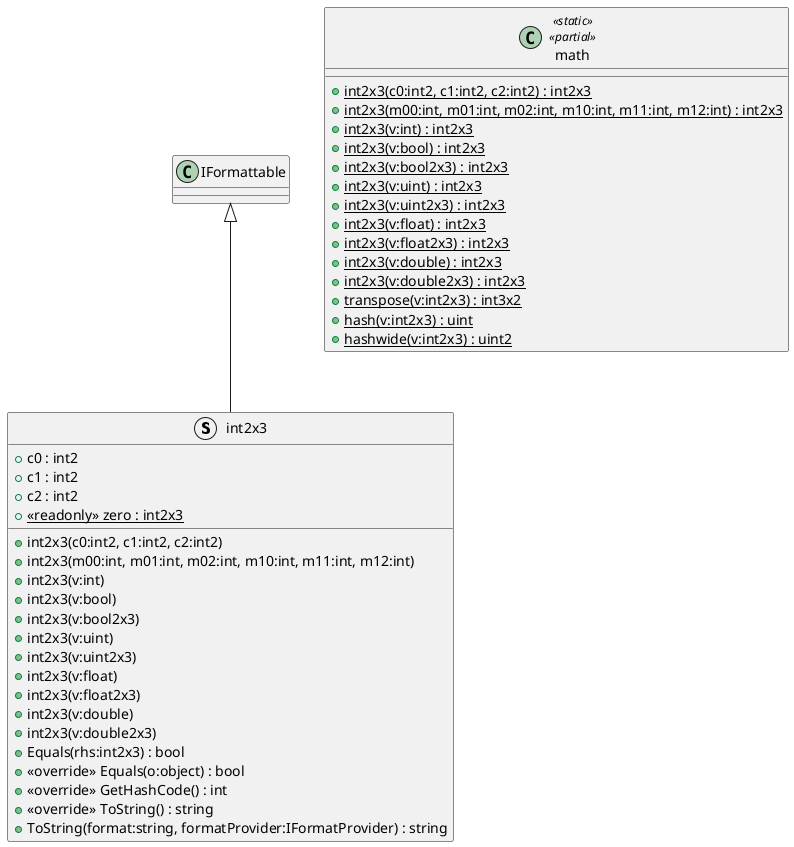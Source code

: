 @startuml
struct int2x3 {
    + c0 : int2
    + c1 : int2
    + c2 : int2
    + {static} <<readonly>> zero : int2x3
    + int2x3(c0:int2, c1:int2, c2:int2)
    + int2x3(m00:int, m01:int, m02:int, m10:int, m11:int, m12:int)
    + int2x3(v:int)
    + int2x3(v:bool)
    + int2x3(v:bool2x3)
    + int2x3(v:uint)
    + int2x3(v:uint2x3)
    + int2x3(v:float)
    + int2x3(v:float2x3)
    + int2x3(v:double)
    + int2x3(v:double2x3)
    + Equals(rhs:int2x3) : bool
    + <<override>> Equals(o:object) : bool
    + <<override>> GetHashCode() : int
    + <<override>> ToString() : string
    + ToString(format:string, formatProvider:IFormatProvider) : string
}
class math <<static>> <<partial>> {
    + {static} int2x3(c0:int2, c1:int2, c2:int2) : int2x3
    + {static} int2x3(m00:int, m01:int, m02:int, m10:int, m11:int, m12:int) : int2x3
    + {static} int2x3(v:int) : int2x3
    + {static} int2x3(v:bool) : int2x3
    + {static} int2x3(v:bool2x3) : int2x3
    + {static} int2x3(v:uint) : int2x3
    + {static} int2x3(v:uint2x3) : int2x3
    + {static} int2x3(v:float) : int2x3
    + {static} int2x3(v:float2x3) : int2x3
    + {static} int2x3(v:double) : int2x3
    + {static} int2x3(v:double2x3) : int2x3
    + {static} transpose(v:int2x3) : int3x2
    + {static} hash(v:int2x3) : uint
    + {static} hashwide(v:int2x3) : uint2
}
IFormattable <|-- int2x3
@enduml
